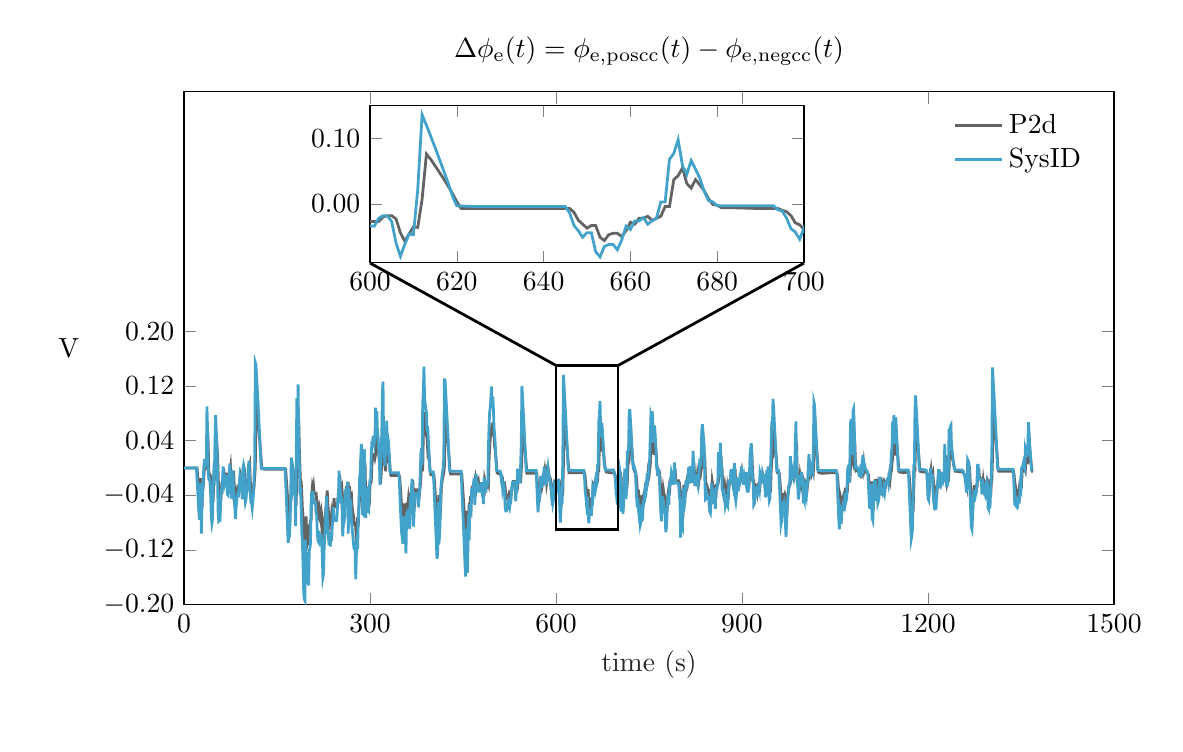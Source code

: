 % This file was created by matlab2tikz.
%
\definecolor{mycolor1}{rgb}{0.388,0.388,0.388}%
\definecolor{mycolor2}{rgb}{0.263,0.635,0.792}%
%
\begin{tikzpicture}

\begin{axis}[%
width=118.108mm,
height=65.107mm,
at={(0mm,0mm)},
scale only axis,
xmin=0,
xmax=1500,
xtick={0,300,600,900,1200,1500},
xlabel style={font=\color{white!15!black}},
xlabel={time (s)},
ymin=-0.2,
ymax=0.55,
ytick={ -0.2, -0.12, -0.04,  0.04,  0.12,   0.2},
ylabel style={font=\color{white!15!black}},
ylabel={V $\quad$},
axis background/.style={fill=white},
title style={font=\bfseries},
title={$\Delta\phi_\mathrm{e}(t) = \phi_\mathrm{e,poscc}(t) - \phi_\mathrm{e,negcc}(t)$},
legend style={legend cell align=left, align=left, fill=none, draw=none},
xticklabel style={/pgf/number format/1000 sep=, /pgf/number format/precision=0,/pgf/number format/fixed,/pgf/number format/fixed zerofill,},yticklabel style={/pgf/number format/1000 sep=, /pgf/number format/precision=2, /pgf/number format/fixed, /pgf/number format/fixed zerofill,}, ylabel absolute, ylabel style={rotate=-90}
]
\addplot [color=mycolor1, line width=1.0pt]
  table[row sep=crcr]{%
0	0\\
21	-0\\
22	-0.011\\
23	-0.02\\
24	-0.031\\
25	-0.041\\
26	-0.048\\
27	-0.015\\
28	-0.023\\
29	-0.061\\
30	-0.033\\
31	-0.027\\
32	-0.013\\
33	0.0\\
34	0.006\\
35	0.006\\
36	0.003\\
37	0.006\\
38	0.055\\
39	0.035\\
40	-0.005\\
41	-0.01\\
42	-0.01\\
43	-0.014\\
44	-0.026\\
45	-0.046\\
46	-0.052\\
47	-0.048\\
48	-0.016\\
49	-0.005\\
50	-0.008\\
51	0.023\\
52	0.047\\
53	0.034\\
54	0.019\\
55	-0.005\\
56	-0.04\\
57	-0.049\\
59	-0.049\\
60	-0.038\\
61	-0.023\\
62	-0.021\\
63	-0.015\\
64	-0.001\\
66	-0.017\\
67	-0.015\\
68	-0.009\\
69	-0.009\\
70	-0.012\\
71	-0.026\\
72	-0.027\\
73	-0.016\\
74	-0.004\\
75	0.002\\
76	-0.015\\
77	-0.024\\
78	-0.03\\
79	-0.013\\
80	-0.004\\
81	-0.025\\
82	-0.031\\
83	-0.038\\
84	-0.049\\
85	-0.039\\
86	-0.033\\
87	-0.027\\
89	-0.028\\
90	-0.018\\
91	-0.01\\
92	-0.014\\
93	-0.014\\
94	-0.02\\
95	-0.031\\
96	-0.003\\
97	0.0\\
98	-0.003\\
99	-0.026\\
100	-0.034\\
101	-0.031\\
102	-0.025\\
103	-0.022\\
104	-0.015\\
105	-0.0\\
106	0.004\\
107	-0.02\\
109	-0.035\\
110	-0.036\\
111	-0.04\\
112	-0.034\\
113	-0.027\\
114	-0.012\\
115	-0.001\\
116	0.09\\
117	0.089\\
118	0.081\\
119	0.072\\
120	0.062\\
122	0.041\\
124	0.018\\
125	0.004\\
126	-0.001\\
130	-0.002\\
139	-0.002\\
164	-0.002\\
166	-0.029\\
169	-0.07\\
170	-0.065\\
171	-0.065\\
172	-0.055\\
173	-0.033\\
174	0.006\\
175	0.004\\
176	-0.002\\
177	-0.022\\
178	-0.019\\
179	-0.019\\
180	-0.025\\
181	-0.055\\
182	0.007\\
183	0.06\\
184	0.024\\
185	0.073\\
186	0.029\\
187	0.002\\
188	-0.025\\
189	-0.019\\
190	-0.039\\
191	-0.06\\
192	-0.07\\
193	-0.091\\
194	-0.114\\
195	-0.121\\
196	-0.123\\
197	-0.071\\
198	-0.111\\
199	-0.083\\
200	-0.104\\
201	-0.099\\
202	-0.113\\
203	-0.083\\
205	-0.076\\
206	-0.039\\
207	-0.028\\
208	-0.033\\
209	-0.027\\
210	-0.037\\
213	-0.037\\
214	-0.048\\
215	-0.049\\
216	-0.066\\
217	-0.072\\
218	-0.074\\
219	-0.064\\
221	-0.078\\
222	-0.068\\
223	-0.075\\
224	-0.088\\
225	-0.107\\
226	-0.105\\
227	-0.083\\
228	-0.071\\
229	-0.059\\
231	-0.033\\
232	-0.052\\
233	-0.065\\
235	-0.079\\
236	-0.067\\
237	-0.081\\
238	-0.069\\
239	-0.076\\
240	-0.063\\
241	-0.057\\
242	-0.044\\
243	-0.057\\
247	-0.057\\
248	-0.051\\
249	-0.037\\
250	-0.037\\
251	-0.01\\
252	-0.022\\
253	-0.028\\
254	-0.04\\
255	-0.034\\
256	-0.046\\
257	-0.071\\
258	-0.06\\
259	-0.06\\
260	-0.054\\
261	-0.035\\
262	-0.028\\
264	-0.027\\
265	-0.021\\
266	-0.069\\
267	-0.027\\
268	-0.045\\
269	-0.039\\
270	-0.038\\
271	-0.056\\
273	-0.069\\
275	-0.083\\
277	-0.086\\
278	-0.112\\
279	-0.09\\
280	-0.072\\
281	-0.086\\
282	-0.06\\
283	-0.047\\
284	-0.02\\
285	-0.013\\
286	0.001\\
287	0.014\\
288	0.008\\
289	-0.051\\
290	-0.052\\
291	-0.028\\
292	0.008\\
293	-0.044\\
294	-0.055\\
295	-0.044\\
296	-0.027\\
297	-0.044\\
298	-0.049\\
299	-0.05\\
300	-0.026\\
301	-0.02\\
302	-0.02\\
303	0.003\\
304	0.014\\
305	0.015\\
306	0.02\\
307	0.02\\
308	0.015\\
309	0.02\\
310	0.046\\
311	0.032\\
312	0.043\\
313	0.026\\
314	0.021\\
315	0.009\\
316	0.005\\
317	-0.023\\
318	-0.009\\
319	0.008\\
320	0.024\\
321	0.059\\
322	0.069\\
323	0.015\\
324	0.004\\
325	-0.005\\
326	0.013\\
327	0.012\\
328	0.036\\
329	0.009\\
330	0.02\\
331	0.017\\
332	0.005\\
333	-0.009\\
334	-0.011\\
339	-0.011\\
347	-0.011\\
348	-0.015\\
350	-0.042\\
351	-0.056\\
352	-0.067\\
353	-0.071\\
354	-0.077\\
355	-0.052\\
356	-0.063\\
357	-0.064\\
358	-0.07\\
359	-0.086\\
360	-0.055\\
361	-0.056\\
362	-0.046\\
363	-0.054\\
365	-0.065\\
366	-0.035\\
367	-0.043\\
368	-0.027\\
369	-0.018\\
370	-0.038\\
371	-0.062\\
372	-0.052\\
373	-0.032\\
377	-0.032\\
378	-0.036\\
379	-0.044\\
381	-0.028\\
382	-0.015\\
383	0.006\\
384	0.01\\
385	-0.005\\
386	0.051\\
387	0.059\\
388	0.082\\
389	0.057\\
390	0.051\\
391	0.047\\
392	0.044\\
393	0.027\\
394	0.032\\
396	0.009\\
397	-0.005\\
398	-0.01\\
402	-0.01\\
403	-0.01\\
404	-0.021\\
406	-0.048\\
409	-0.09\\
410	-0.087\\
411	-0.04\\
412	-0.078\\
413	-0.072\\
414	-0.059\\
415	-0.029\\
417	-0.015\\
419	-0.008\\
420	0.003\\
421	0.071\\
422	0.072\\
423	0.063\\
424	0.053\\
425	0.043\\
427	0.021\\
428	0.01\\
429	-0.005\\
430	-0.009\\
434	-0.009\\
444	-0.009\\
448	-0.009\\
450	-0.036\\
452	-0.064\\
455	-0.106\\
456	-0.065\\
457	-0.065\\
458	-0.104\\
459	-0.081\\
460	-0.051\\
461	-0.075\\
462	-0.041\\
463	-0.05\\
464	-0.05\\
465	-0.026\\
466	-0.034\\
467	-0.034\\
468	-0.021\\
469	-0.017\\
470	-0.041\\
471	-0.029\\
472	-0.013\\
473	-0.025\\
474	-0.025\\
475	-0.021\\
476	-0.029\\
480	-0.029\\
481	-0.021\\
482	-0.033\\
483	-0.033\\
484	-0.041\\
485	-0.017\\
486	-0.021\\
487	-0.029\\
488	-0.029\\
489	-0.021\\
490	-0.021\\
491	-0.024\\
492	0.011\\
493	0.03\\
494	0.044\\
495	0.048\\
497	0.066\\
498	0.051\\
499	0.058\\
500	0.048\\
501	0.032\\
502	0.025\\
503	0.016\\
505	-0.007\\
506	-0.008\\
511	-0.009\\
512	-0.012\\
513	-0.018\\
514	-0.017\\
515	-0.026\\
516	-0.022\\
517	-0.022\\
518	-0.029\\
519	-0.042\\
520	-0.046\\
521	-0.046\\
522	-0.043\\
523	-0.041\\
524	-0.038\\
525	-0.042\\
526	-0.044\\
527	-0.04\\
528	-0.039\\
529	-0.031\\
530	-0.023\\
531	-0.02\\
535	-0.02\\
536	-0.037\\
537	-0.026\\
538	-0.027\\
539	-0.009\\
540	-0.009\\
542	-0.02\\
543	-0.02\\
544	-0.003\\
545	0.017\\
546	0.067\\
547	0.058\\
548	0.048\\
550	0.027\\
552	0.004\\
553	-0.008\\
557	-0.008\\
567	-0.008\\
569	-0.008\\
571	-0.035\\
572	-0.047\\
573	-0.037\\
574	-0.037\\
575	-0.033\\
576	-0.015\\
577	-0.014\\
578	-0.024\\
579	-0.019\\
581	-0.011\\
582	-0.004\\
583	-0.012\\
584	-0.008\\
585	-0.022\\
586	-0.016\\
587	-0.012\\
588	-0.006\\
589	-0.012\\
591	-0.016\\
592	-0.022\\
593	-0.026\\
594	-0.033\\
595	-0.03\\
596	-0.038\\
597	-0.035\\
598	-0.019\\
599	-0.019\\
600	-0.027\\
602	-0.027\\
603	-0.02\\
604	-0.018\\
605	-0.018\\
606	-0.023\\
607	-0.044\\
608	-0.057\\
609	-0.046\\
610	-0.035\\
611	-0.036\\
612	0.007\\
613	0.076\\
614	0.068\\
615	0.058\\
616	0.048\\
618	0.027\\
619	0.016\\
620	0.003\\
621	-0.007\\
625	-0.007\\
635	-0.007\\
646	-0.007\\
647	-0.013\\
648	-0.025\\
649	-0.031\\
650	-0.037\\
651	-0.033\\
652	-0.033\\
653	-0.051\\
654	-0.056\\
655	-0.047\\
656	-0.045\\
657	-0.045\\
658	-0.05\\
659	-0.041\\
660	-0.028\\
661	-0.031\\
662	-0.022\\
663	-0.022\\
664	-0.019\\
665	-0.025\\
667	-0.019\\
668	-0.004\\
669	-0.004\\
670	0.037\\
671	0.043\\
672	0.055\\
673	0.031\\
674	0.024\\
675	0.037\\
677	0.02\\
678	0.008\\
679	-0.001\\
680	-0.002\\
681	-0.006\\
687	-0.007\\
694	-0.007\\
695	-0.01\\
696	-0.012\\
697	-0.018\\
698	-0.029\\
699	-0.032\\
700	-0.039\\
701	-0.028\\
702	-0.042\\
703	-0.019\\
704	-0.009\\
705	-0.013\\
706	-0.045\\
707	-0.035\\
708	-0.034\\
709	-0.047\\
710	-0.041\\
711	-0.016\\
712	-0.006\\
713	-0.031\\
714	-0.032\\
715	-0.022\\
716	0.01\\
717	0.008\\
718	0.012\\
719	0.044\\
720	0.049\\
722	0.032\\
723	0.021\\
724	0.005\\
726	-0.003\\
727	-0.002\\
728	-0.006\\
729	-0.008\\
730	-0.019\\
731	-0.031\\
732	-0.041\\
733	-0.032\\
734	-0.043\\
735	-0.049\\
736	-0.047\\
737	-0.057\\
738	-0.055\\
739	-0.054\\
740	-0.046\\
741	-0.048\\
742	-0.037\\
743	-0.035\\
744	-0.029\\
745	-0.033\\
746	-0.03\\
748	-0.01\\
749	-0.017\\
750	-0.013\\
751	-0.003\\
752	0.003\\
753	0.022\\
754	0.041\\
755	0.038\\
756	0.047\\
757	0.042\\
758	0.019\\
759	0.03\\
760	0.035\\
761	0.026\\
762	0.016\\
763	-0.001\\
764	-0.006\\
765	-0.004\\
766	-0.005\\
767	-0.006\\
768	-0.018\\
770	-0.045\\
771	-0.053\\
772	-0.043\\
773	-0.031\\
774	-0.037\\
775	-0.041\\
776	-0.046\\
777	-0.046\\
778	-0.064\\
779	-0.061\\
780	-0.05\\
781	-0.036\\
782	-0.03\\
783	-0.04\\
784	-0.021\\
785	-0.02\\
786	-0.017\\
787	-0.01\\
788	-0.013\\
789	-0.02\\
790	-0.02\\
791	-0.016\\
792	1.18e-05\\
793	-0.016\\
794	-0.019\\
798	-0.019\\
799	-0.022\\
800	-0.032\\
801	-0.036\\
802	-0.069\\
803	-0.056\\
805	-0.061\\
806	-0.025\\
807	-0.048\\
808	-0.041\\
809	-0.037\\
810	-0.022\\
811	-0.018\\
812	-0.025\\
813	-0.021\\
815	-0.005\\
816	-0.02\\
817	-0.005\\
818	-0.005\\
819	-0.019\\
820	-0.012\\
821	-0.019\\
822	0.01\\
823	-0.001\\
824	-0.018\\
825	-0.022\\
827	-0.022\\
828	-0.011\\
829	-0.018\\
830	-0.022\\
832	-0.008\\
833	0.002\\
834	-0.004\\
835	0.002\\
836	0.027\\
837	0.034\\
838	0.029\\
839	0.022\\
840	0.016\\
841	-0.014\\
842	-0.034\\
843	-0.034\\
844	-0.028\\
845	-0.031\\
847	-0.033\\
848	-0.039\\
849	-0.046\\
850	-0.048\\
851	-0.038\\
852	-0.02\\
853	-0.026\\
855	-0.027\\
856	-0.039\\
857	-0.031\\
858	-0.044\\
859	-0.025\\
861	-0.025\\
862	-0.019\\
863	0.008\\
864	-0.001\\
865	-0.004\\
866	0.017\\
867	0.005\\
868	-0.004\\
869	-0.026\\
870	-0.027\\
871	-0.03\\
872	-0.025\\
873	-0.034\\
874	-0.041\\
875	-0.039\\
876	-0.031\\
877	-0.041\\
878	-0.042\\
879	-0.029\\
880	-0.019\\
882	-0.019\\
883	-0.009\\
884	-0.008\\
885	-0.018\\
886	-0.021\\
887	-0.008\\
888	-0.008\\
889	-0.002\\
890	-0.032\\
891	-0.036\\
892	-0.031\\
893	-0.028\\
894	-0.015\\
895	-0.028\\
896	-0.021\\
897	-0.021\\
898	-0.012\\
899	-0.012\\
900	-0.005\\
902	-0.017\\
903	-0.02\\
904	-0.02\\
905	-0.014\\
907	-0.02\\
908	-0.011\\
909	-0.011\\
911	-0.029\\
912	-0.017\\
913	-0.011\\
914	0.007\\
915	0.012\\
916	0.017\\
917	-0.002\\
918	-0.017\\
919	-0.019\\
920	-0.04\\
921	-0.039\\
922	-0.035\\
923	-0.025\\
924	-0.025\\
925	-0.033\\
926	-0.025\\
927	-0.023\\
928	-0.023\\
929	-0.026\\
930	-0.011\\
931	-0.014\\
932	-0.02\\
933	-0.02\\
934	-0.011\\
935	-0.014\\
936	-0.013\\
938	-0.025\\
939	-0.033\\
940	-0.02\\
941	-0.008\\
942	-0.019\\
943	-0.005\\
944	-0.03\\
945	-0.036\\
946	-0.034\\
947	-0.005\\
948	0.012\\
949	0.036\\
950	0.031\\
951	0.057\\
952	0.05\\
953	0.039\\
955	0.017\\
956	0.006\\
957	-0.007\\
960	-0.008\\
961	-0.016\\
963	-0.043\\
964	-0.057\\
965	-0.054\\
966	-0.037\\
967	-0.046\\
968	-0.042\\
969	-0.039\\
970	-0.043\\
971	-0.058\\
972	-0.07\\
973	-0.057\\
974	-0.041\\
975	-0.032\\
976	-0.025\\
977	-0.022\\
978	-0.022\\
979	0.005\\
980	-0.015\\
982	-0.008\\
983	-0.011\\
984	-0.005\\
985	-0.01\\
986	-0.004\\
987	0.016\\
988	0.037\\
989	-0.004\\
990	-0.016\\
991	-0.024\\
992	-0.034\\
993	-0.03\\
994	-0.012\\
996	-0.023\\
997	-0.01\\
998	-0.018\\
999	-0.018\\
1000	-0.039\\
1001	-0.032\\
1002	-0.035\\
1003	-0.025\\
1005	-0.031\\
1006	-0.023\\
1007	-0.017\\
1009	0.007\\
1010	-0.007\\
1011	-0.004\\
1012	-0.01\\
1014	-0.004\\
1015	-0.007\\
1016	0.011\\
1017	0.054\\
1018	0.052\\
1019	0.041\\
1021	0.02\\
1022	0.008\\
1023	-0.006\\
1024	-0.007\\
1029	-0.008\\
1044	-0.007\\
1053	-0.007\\
1054	-0.011\\
1055	-0.023\\
1057	-0.051\\
1058	-0.062\\
1059	-0.043\\
1060	-0.047\\
1061	-0.057\\
1062	-0.047\\
1063	-0.044\\
1064	-0.04\\
1065	-0.042\\
1066	-0.046\\
1067	-0.029\\
1068	-0.039\\
1070	-0.034\\
1071	-0.011\\
1072	-0.004\\
1073	-0.004\\
1074	-0.02\\
1075	0.002\\
1076	0.035\\
1077	0.039\\
1078	0.01\\
1079	0.007\\
1080	0.046\\
1081	0.049\\
1082	0.035\\
1083	0.007\\
1084	-0.003\\
1085	-0.002\\
1087	-0.005\\
1088	-0.005\\
1090	-0.011\\
1091	-0.012\\
1092	-0.007\\
1093	-0.009\\
1094	-0.004\\
1095	-8.185e-05\\
1096	0.007\\
1097	-0.004\\
1098	-0.0\\
1099	-0.003\\
1100	-0.006\\
1101	-0.007\\
1102	-0.007\\
1103	-0.008\\
1104	-0.011\\
1105	-0.021\\
1106	-0.033\\
1107	-0.042\\
1108	-0.029\\
1109	-0.02\\
1110	-0.037\\
1111	-0.052\\
1112	-0.054\\
1113	-0.038\\
1114	-0.021\\
1115	-0.018\\
1116	-0.018\\
1117	-0.023\\
1118	-0.036\\
1119	-0.029\\
1120	-0.038\\
1121	-0.037\\
1122	-0.032\\
1123	-0.015\\
1124	-0.015\\
1125	-0.024\\
1126	-0.03\\
1127	-0.03\\
1128	-0.025\\
1129	-0.031\\
1130	-0.025\\
1131	-0.029\\
1132	-0.023\\
1133	-0.02\\
1134	-0.02\\
1135	-0.016\\
1136	-0.016\\
1137	-0.019\\
1138	-0.01\\
1139	-0.016\\
1140	-0.007\\
1141	-0.004\\
1142	0.008\\
1143	0.014\\
1144	0.037\\
1145	0.022\\
1146	0.043\\
1147	0.018\\
1148	0.025\\
1149	0.042\\
1151	0.02\\
1152	0.009\\
1153	-0.005\\
1154	-0.006\\
1160	-0.007\\
1169	-0.006\\
1170	-0.015\\
1172	-0.042\\
1174	-0.07\\
1175	-0.068\\
1176	-0.062\\
1177	-0.03\\
1178	-0.003\\
1179	-0.003\\
1180	0.048\\
1181	0.061\\
1182	0.051\\
1183	0.041\\
1185	0.019\\
1186	0.007\\
1187	-0.005\\
1192	-0.006\\
1198	-0.006\\
1199	-0.01\\
1200	-0.019\\
1201	-0.032\\
1202	-0.034\\
1203	-0.022\\
1204	-0.012\\
1205	-0.004\\
1206	-0.013\\
1207	-0.014\\
1208	-0.01\\
1209	-0.024\\
1210	-0.035\\
1211	-0.038\\
1212	-0.044\\
1213	-0.037\\
1214	-0.044\\
1215	-0.027\\
1216	-0.022\\
1218	-0.007\\
1219	-0.007\\
1220	-0.022\\
1221	-0.022\\
1222	-0.02\\
1223	-0.012\\
1224	-0.01\\
1225	-0.01\\
1226	-0.015\\
1227	-0.012\\
1228	0.018\\
1229	0.0\\
1230	-0.006\\
1231	-0.022\\
1232	-0.018\\
1233	-0.018\\
1234	-0.002\\
1235	0.031\\
1236	0.028\\
1237	0.034\\
1238	0.035\\
1239	0.015\\
1241	0.007\\
1242	0.001\\
1243	-0.001\\
1244	-0.005\\
1246	-0.005\\
1256	-0.006\\
1257	-0.006\\
1258	-0.009\\
1260	-0.011\\
1261	-0.014\\
1262	-0.02\\
1263	-0.026\\
1264	-0.015\\
1265	0.003\\
1266	0.003\\
1267	0.001\\
1268	-0.018\\
1269	-0.03\\
1270	-0.047\\
1271	-0.059\\
1272	-0.061\\
1274	-0.034\\
1275	-0.025\\
1276	-0.036\\
1277	-0.032\\
1279	-0.028\\
1280	-0.017\\
1281	-0.002\\
1282	-0.002\\
1283	-0.015\\
1287	-0.016\\
1288	-0.029\\
1289	-0.019\\
1290	-0.027\\
1291	-0.022\\
1293	-0.028\\
1294	-0.023\\
1295	-0.02\\
1296	-0.026\\
1297	-0.024\\
1298	-0.042\\
1299	-0.044\\
1300	-0.035\\
1301	-0.043\\
1302	-0.024\\
1303	-0.017\\
1304	0.013\\
1305	0.084\\
1306	0.076\\
1307	0.067\\
1308	0.057\\
1310	0.035\\
1312	0.013\\
1313	-0.002\\
1314	-0.005\\
1319	-0.005\\
1331	-0.005\\
1338	-0.005\\
1339	-0.011\\
1341	-0.039\\
1342	-0.033\\
1343	-0.039\\
1344	-0.041\\
1345	-0.041\\
1346	-0.038\\
1347	-0.031\\
1348	-0.037\\
1349	-0.029\\
1350	-0.02\\
1351	-0.022\\
1352	-0.004\\
1353	-0.004\\
1355	0.001\\
1357	-0.004\\
1358	0.012\\
1359	0.009\\
1361	0.008\\
1362	0.016\\
1363	0.039\\
1364	0.03\\
1365	0.019\\
1366	0.01\\
1367	0.002\\
1368	-0.005\\
1369	-0.005\\
};
\addlegendentry{P2d}

\addplot [color=mycolor2, line width=1.0pt]
  table[row sep=crcr]{%
0	0\\
20	0\\
21	-0.017\\
22	-0.032\\
23	-0.05\\
24	-0.065\\
25	-0.076\\
26	-0.022\\
27	-0.035\\
28	-0.096\\
29	-0.05\\
30	-0.041\\
31	-0.018\\
32	0.003\\
33	0.011\\
34	0.011\\
35	0.007\\
36	0.01\\
37	0.09\\
38	0.056\\
39	-0.008\\
40	-0.016\\
41	-0.016\\
42	-0.022\\
43	-0.041\\
44	-0.072\\
45	-0.081\\
46	-0.075\\
47	-0.023\\
48	-0.006\\
49	-0.01\\
50	0.04\\
51	0.077\\
52	0.055\\
53	0.031\\
54	-0.008\\
55	-0.064\\
56	-0.078\\
57	-0.077\\
58	-0.077\\
59	-0.058\\
60	-0.034\\
61	-0.03\\
62	-0.021\\
63	0.002\\
65	-0.025\\
66	-0.021\\
67	-0.012\\
68	-0.012\\
69	-0.016\\
70	-0.039\\
71	-0.04\\
72	-0.022\\
73	-0.004\\
74	0.006\\
75	-0.021\\
76	-0.035\\
77	-0.045\\
78	-0.018\\
79	-0.004\\
80	-0.037\\
81	-0.047\\
82	-0.058\\
83	-0.075\\
84	-0.058\\
85	-0.049\\
86	-0.039\\
88	-0.04\\
89	-0.024\\
90	-0.013\\
91	-0.018\\
92	-0.018\\
93	-0.029\\
94	-0.046\\
95	-0.001\\
96	0.004\\
97	-0.001\\
98	-0.039\\
99	-0.05\\
100	-0.046\\
101	-0.035\\
102	-0.03\\
103	-0.019\\
104	0.004\\
105	0.01\\
106	-0.028\\
107	-0.04\\
108	-0.051\\
109	-0.052\\
110	-0.059\\
111	-0.049\\
112	-0.038\\
113	-0.015\\
114	0.003\\
115	0.154\\
116	0.151\\
117	0.135\\
119	0.102\\
121	0.066\\
123	0.03\\
124	0.007\\
125	-0.001\\
133	-0.001\\
156	-0.001\\
163	-0.001\\
165	-0.044\\
167	-0.088\\
168	-0.11\\
169	-0.1\\
170	-0.1\\
171	-0.084\\
172	-0.047\\
173	0.015\\
174	0.01\\
175	0.001\\
176	-0.031\\
177	-0.027\\
178	-0.027\\
179	-0.037\\
180	-0.085\\
181	0.015\\
182	0.102\\
183	0.041\\
184	0.122\\
185	0.048\\
186	0.006\\
187	-0.039\\
188	-0.028\\
189	-0.059\\
190	-0.094\\
191	-0.109\\
192	-0.143\\
193	-0.18\\
194	-0.192\\
195	-0.194\\
196	-0.105\\
197	-0.17\\
198	-0.123\\
199	-0.158\\
200	-0.15\\
201	-0.172\\
202	-0.122\\
203	-0.117\\
204	-0.111\\
205	-0.053\\
206	-0.035\\
207	-0.043\\
208	-0.034\\
209	-0.051\\
212	-0.051\\
213	-0.068\\
214	-0.069\\
215	-0.096\\
216	-0.106\\
217	-0.108\\
218	-0.092\\
219	-0.103\\
220	-0.113\\
221	-0.097\\
222	-0.108\\
223	-0.128\\
224	-0.16\\
225	-0.155\\
226	-0.119\\
227	-0.101\\
228	-0.082\\
229	-0.062\\
230	-0.041\\
231	-0.071\\
232	-0.091\\
234	-0.113\\
235	-0.094\\
236	-0.115\\
237	-0.096\\
238	-0.107\\
239	-0.087\\
240	-0.077\\
241	-0.057\\
242	-0.077\\
246	-0.077\\
247	-0.067\\
248	-0.046\\
249	-0.046\\
250	-0.004\\
251	-0.023\\
252	-0.032\\
253	-0.052\\
254	-0.041\\
255	-0.06\\
256	-0.1\\
257	-0.081\\
258	-0.081\\
259	-0.072\\
260	-0.042\\
261	-0.032\\
263	-0.03\\
264	-0.02\\
265	-0.096\\
266	-0.03\\
267	-0.058\\
268	-0.048\\
269	-0.048\\
270	-0.076\\
272	-0.096\\
273	-0.106\\
274	-0.117\\
276	-0.121\\
277	-0.163\\
278	-0.127\\
279	-0.098\\
280	-0.119\\
281	-0.08\\
282	-0.059\\
283	-0.018\\
284	-0.007\\
286	0.035\\
287	0.026\\
288	-0.067\\
289	-0.068\\
290	-0.03\\
291	0.027\\
292	-0.055\\
293	-0.073\\
294	-0.055\\
295	-0.028\\
296	-0.054\\
297	-0.063\\
298	-0.064\\
299	-0.027\\
300	-0.018\\
301	-0.017\\
302	0.019\\
303	0.037\\
304	0.037\\
305	0.045\\
306	0.045\\
307	0.037\\
308	0.044\\
309	0.088\\
310	0.064\\
311	0.083\\
312	0.054\\
313	0.046\\
314	0.027\\
315	0.021\\
316	-0.025\\
317	-0.002\\
318	0.025\\
319	0.051\\
320	0.109\\
321	0.126\\
322	0.035\\
323	0.018\\
324	0.003\\
325	0.033\\
326	0.03\\
327	0.069\\
328	0.025\\
329	0.043\\
330	0.037\\
331	0.019\\
332	-0.004\\
333	-0.007\\
342	-0.007\\
346	-0.007\\
347	-0.014\\
349	-0.057\\
350	-0.078\\
351	-0.095\\
352	-0.102\\
353	-0.111\\
354	-0.071\\
355	-0.088\\
356	-0.089\\
357	-0.099\\
358	-0.125\\
359	-0.073\\
360	-0.075\\
361	-0.06\\
362	-0.073\\
363	-0.081\\
364	-0.089\\
365	-0.042\\
366	-0.054\\
367	-0.029\\
368	-0.016\\
369	-0.048\\
370	-0.086\\
371	-0.069\\
372	-0.037\\
376	-0.037\\
377	-0.044\\
378	-0.057\\
379	-0.044\\
380	-0.031\\
381	-0.011\\
382	0.022\\
383	0.029\\
384	0.004\\
385	0.096\\
386	0.108\\
387	0.148\\
388	0.104\\
389	0.094\\
390	0.086\\
391	0.081\\
392	0.053\\
393	0.061\\
395	0.025\\
396	0.002\\
397	-0.006\\
402	-0.006\\
403	-0.023\\
405	-0.066\\
407	-0.11\\
408	-0.133\\
409	-0.127\\
410	-0.05\\
411	-0.112\\
412	-0.101\\
413	-0.08\\
414	-0.034\\
416	-0.012\\
418	-0.0\\
419	0.016\\
420	0.129\\
421	0.129\\
422	0.113\\
424	0.078\\
426	0.043\\
427	0.024\\
428	0.001\\
429	-0.005\\
438	-0.005\\
447	-0.005\\
449	-0.048\\
451	-0.091\\
453	-0.136\\
454	-0.159\\
455	-0.091\\
456	-0.091\\
457	-0.154\\
458	-0.116\\
459	-0.067\\
460	-0.106\\
461	-0.053\\
462	-0.066\\
463	-0.067\\
464	-0.029\\
465	-0.042\\
466	-0.042\\
467	-0.022\\
468	-0.015\\
469	-0.054\\
470	-0.035\\
471	-0.008\\
472	-0.028\\
473	-0.028\\
474	-0.021\\
475	-0.034\\
479	-0.034\\
480	-0.021\\
481	-0.04\\
482	-0.04\\
483	-0.053\\
484	-0.015\\
485	-0.021\\
486	-0.034\\
487	-0.034\\
488	-0.021\\
489	-0.021\\
490	-0.027\\
491	0.03\\
492	0.061\\
493	0.082\\
494	0.089\\
496	0.119\\
497	0.093\\
498	0.104\\
499	0.087\\
500	0.059\\
501	0.049\\
502	0.035\\
504	-0.003\\
505	-0.004\\
510	-0.005\\
511	-0.01\\
512	-0.019\\
513	-0.017\\
514	-0.031\\
515	-0.026\\
516	-0.025\\
517	-0.037\\
518	-0.057\\
519	-0.063\\
520	-0.063\\
521	-0.057\\
522	-0.054\\
523	-0.05\\
524	-0.056\\
525	-0.059\\
526	-0.053\\
527	-0.051\\
528	-0.039\\
529	-0.026\\
530	-0.021\\
534	-0.021\\
535	-0.049\\
536	-0.031\\
537	-0.032\\
538	-0.003\\
539	-0.003\\
541	-0.021\\
542	-0.021\\
543	0.006\\
544	0.038\\
545	0.12\\
546	0.104\\
548	0.069\\
550	0.033\\
552	-0.004\\
561	-0.004\\
568	-0.004\\
570	-0.047\\
571	-0.065\\
572	-0.049\\
573	-0.049\\
574	-0.042\\
575	-0.014\\
576	-0.014\\
577	-0.029\\
578	-0.02\\
580	-0.008\\
581	0.002\\
582	-0.01\\
583	-0.004\\
584	-0.025\\
585	-0.017\\
586	-0.01\\
587	-0.001\\
588	-0.01\\
590	-0.016\\
591	-0.025\\
592	-0.032\\
593	-0.043\\
594	-0.039\\
595	-0.051\\
596	-0.046\\
597	-0.021\\
598	-0.021\\
599	-0.033\\
601	-0.034\\
602	-0.022\\
603	-0.018\\
604	-0.018\\
605	-0.027\\
606	-0.06\\
607	-0.08\\
608	-0.062\\
609	-0.046\\
610	-0.047\\
611	0.022\\
612	0.136\\
613	0.12\\
615	0.086\\
617	0.05\\
618	0.032\\
619	0.012\\
620	-0.003\\
629	-0.004\\
645	-0.004\\
646	-0.014\\
647	-0.033\\
648	-0.041\\
649	-0.051\\
650	-0.044\\
651	-0.044\\
652	-0.073\\
653	-0.081\\
654	-0.065\\
655	-0.062\\
656	-0.062\\
657	-0.07\\
658	-0.055\\
659	-0.034\\
660	-0.039\\
661	-0.026\\
662	-0.026\\
663	-0.021\\
664	-0.031\\
666	-0.022\\
667	0.003\\
668	0.003\\
669	0.068\\
670	0.077\\
671	0.098\\
672	0.058\\
673	0.045\\
674	0.066\\
676	0.039\\
677	0.019\\
678	0.005\\
679	0.003\\
680	-0.003\\
693	-0.003\\
694	-0.009\\
695	-0.011\\
696	-0.022\\
697	-0.038\\
698	-0.043\\
699	-0.054\\
700	-0.037\\
701	-0.059\\
702	-0.021\\
703	-0.006\\
704	-0.012\\
705	-0.064\\
706	-0.047\\
707	-0.046\\
708	-0.067\\
709	-0.056\\
710	-0.017\\
711	-0.001\\
712	-0.041\\
713	-0.042\\
714	-0.027\\
715	0.025\\
716	0.02\\
717	0.027\\
718	0.079\\
719	0.086\\
721	0.057\\
722	0.039\\
723	0.014\\
724	0.008\\
725	0.001\\
726	0.002\\
727	-0.003\\
728	-0.006\\
729	-0.024\\
730	-0.043\\
731	-0.058\\
732	-0.044\\
733	-0.061\\
734	-0.07\\
735	-0.066\\
736	-0.083\\
737	-0.079\\
738	-0.077\\
739	-0.064\\
740	-0.067\\
741	-0.05\\
742	-0.047\\
743	-0.037\\
744	-0.043\\
745	-0.039\\
746	-0.023\\
747	-0.008\\
748	-0.018\\
749	-0.012\\
750	0.003\\
751	0.013\\
752	0.043\\
753	0.074\\
754	0.069\\
755	0.083\\
756	0.074\\
757	0.037\\
758	0.055\\
759	0.062\\
760	0.048\\
761	0.031\\
762	0.005\\
763	-0.003\\
764	-0.0\\
765	-0.002\\
766	-0.003\\
767	-0.022\\
769	-0.065\\
770	-0.078\\
771	-0.06\\
772	-0.041\\
773	-0.05\\
774	-0.057\\
775	-0.065\\
776	-0.065\\
777	-0.094\\
778	-0.088\\
779	-0.07\\
780	-0.047\\
781	-0.038\\
782	-0.054\\
783	-0.024\\
784	-0.024\\
785	-0.018\\
786	-0.008\\
787	-0.013\\
788	-0.023\\
789	-0.023\\
790	-0.018\\
791	0.008\\
792	-0.017\\
793	-0.022\\
797	-0.022\\
798	-0.027\\
799	-0.042\\
800	-0.048\\
801	-0.102\\
802	-0.08\\
804	-0.086\\
805	-0.029\\
806	-0.065\\
807	-0.055\\
808	-0.049\\
809	-0.025\\
810	-0.018\\
811	-0.031\\
812	-0.024\\
814	0.001\\
815	-0.023\\
816	0.001\\
817	0.001\\
818	-0.022\\
819	-0.01\\
820	-0.022\\
821	0.025\\
822	0.008\\
823	-0.02\\
824	-0.025\\
826	-0.025\\
827	-0.009\\
828	-0.02\\
829	-0.025\\
831	-0.003\\
832	0.013\\
833	0.002\\
834	0.013\\
835	0.052\\
836	0.064\\
837	0.055\\
838	0.043\\
839	0.033\\
840	-0.015\\
841	-0.046\\
842	-0.045\\
843	-0.036\\
844	-0.04\\
846	-0.043\\
847	-0.053\\
848	-0.064\\
849	-0.066\\
850	-0.05\\
851	-0.022\\
852	-0.032\\
854	-0.033\\
855	-0.053\\
856	-0.039\\
857	-0.06\\
858	-0.03\\
860	-0.03\\
861	-0.02\\
862	0.023\\
863	0.007\\
864	0.002\\
865	0.037\\
866	0.017\\
867	0.002\\
868	-0.033\\
869	-0.034\\
870	-0.039\\
871	-0.031\\
872	-0.045\\
873	-0.056\\
874	-0.052\\
875	-0.039\\
876	-0.054\\
877	-0.056\\
878	-0.036\\
879	-0.02\\
881	-0.02\\
882	-0.004\\
883	-0.004\\
884	-0.019\\
885	-0.024\\
886	-0.004\\
887	-0.003\\
888	0.007\\
889	-0.042\\
890	-0.048\\
891	-0.039\\
892	-0.034\\
893	-0.014\\
894	-0.034\\
895	-0.024\\
896	-0.024\\
897	-0.009\\
898	-0.009\\
899	0.002\\
901	-0.018\\
902	-0.023\\
903	-0.023\\
904	-0.013\\
906	-0.022\\
907	-0.008\\
908	-0.008\\
910	-0.036\\
911	-0.017\\
912	-0.008\\
913	0.02\\
914	0.029\\
915	0.036\\
916	0.006\\
917	-0.018\\
918	-0.022\\
919	-0.054\\
920	-0.052\\
921	-0.045\\
922	-0.029\\
923	-0.029\\
924	-0.043\\
925	-0.03\\
926	-0.026\\
927	-0.026\\
928	-0.031\\
929	-0.008\\
930	-0.012\\
931	-0.021\\
932	-0.021\\
933	-0.008\\
934	-0.012\\
935	-0.012\\
937	-0.03\\
938	-0.043\\
939	-0.021\\
940	-0.003\\
941	-0.021\\
942	0.002\\
943	-0.038\\
944	-0.048\\
945	-0.045\\
946	0.001\\
947	0.029\\
948	0.068\\
949	0.058\\
950	0.101\\
951	0.088\\
953	0.053\\
955	0.017\\
956	-0.004\\
959	-0.004\\
960	-0.017\\
962	-0.06\\
963	-0.082\\
964	-0.077\\
965	-0.05\\
966	-0.063\\
967	-0.057\\
968	-0.052\\
969	-0.058\\
970	-0.082\\
971	-0.101\\
972	-0.08\\
973	-0.054\\
974	-0.04\\
975	-0.03\\
976	-0.025\\
977	-0.025\\
978	0.017\\
979	-0.013\\
981	-0.003\\
982	-0.008\\
983	0.002\\
984	-0.007\\
985	0.002\\
986	0.035\\
987	0.068\\
988	0.003\\
989	-0.017\\
990	-0.029\\
991	-0.046\\
992	-0.039\\
993	-0.01\\
995	-0.027\\
996	-0.006\\
997	-0.019\\
998	-0.019\\
999	-0.052\\
1000	-0.041\\
1001	-0.046\\
1002	-0.03\\
1004	-0.04\\
1005	-0.026\\
1006	-0.017\\
1008	0.02\\
1009	-0.002\\
1010	0.002\\
1011	-0.006\\
1013	0.002\\
1014	-0.002\\
1015	0.026\\
1016	0.096\\
1017	0.092\\
1019	0.057\\
1021	0.02\\
1022	-0.003\\
1023	-0.004\\
1034	-0.004\\
1052	-0.004\\
1053	-0.01\\
1054	-0.03\\
1056	-0.073\\
1057	-0.09\\
1058	-0.06\\
1059	-0.065\\
1060	-0.082\\
1061	-0.065\\
1062	-0.06\\
1063	-0.054\\
1064	-0.056\\
1065	-0.063\\
1066	-0.036\\
1067	-0.052\\
1069	-0.044\\
1070	-0.008\\
1071	0.002\\
1072	0.003\\
1073	-0.022\\
1074	0.013\\
1075	0.065\\
1076	0.071\\
1077	0.024\\
1078	0.019\\
1079	0.083\\
1080	0.086\\
1081	0.063\\
1082	0.018\\
1083	0.002\\
1084	0.003\\
1086	-0.001\\
1087	-0.001\\
1089	-0.011\\
1090	-0.011\\
1091	-0.003\\
1092	-0.006\\
1093	0.002\\
1094	0.007\\
1095	0.019\\
1096	0.002\\
1097	0.007\\
1098	0.003\\
1099	-0.002\\
1100	-0.003\\
1101	-0.004\\
1102	-0.005\\
1103	-0.01\\
1104	-0.027\\
1105	-0.046\\
1106	-0.06\\
1107	-0.038\\
1108	-0.024\\
1109	-0.051\\
1110	-0.074\\
1111	-0.077\\
1112	-0.052\\
1113	-0.024\\
1114	-0.02\\
1115	-0.02\\
1116	-0.028\\
1117	-0.048\\
1118	-0.038\\
1119	-0.052\\
1120	-0.049\\
1121	-0.042\\
1122	-0.015\\
1123	-0.015\\
1124	-0.029\\
1125	-0.038\\
1126	-0.039\\
1127	-0.03\\
1128	-0.04\\
1129	-0.031\\
1130	-0.036\\
1131	-0.027\\
1132	-0.022\\
1133	-0.022\\
1134	-0.017\\
1135	-0.017\\
1136	-0.022\\
1137	-0.007\\
1138	-0.017\\
1139	-0.002\\
1140	0.003\\
1141	0.022\\
1142	0.03\\
1143	0.068\\
1144	0.043\\
1145	0.077\\
1146	0.035\\
1147	0.047\\
1148	0.074\\
1150	0.038\\
1151	0.02\\
1152	-0.002\\
1153	-0.003\\
1164	-0.003\\
1168	-0.003\\
1169	-0.017\\
1171	-0.06\\
1173	-0.104\\
1174	-0.099\\
1175	-0.089\\
1176	-0.039\\
1177	0.003\\
1178	0.003\\
1179	0.086\\
1180	0.106\\
1182	0.072\\
1184	0.036\\
1185	0.017\\
1186	-0.002\\
1197	-0.003\\
1198	-0.009\\
1199	-0.023\\
1200	-0.045\\
1201	-0.047\\
1202	-0.028\\
1203	-0.011\\
1204	0.0\\
1205	-0.014\\
1206	-0.016\\
1207	-0.009\\
1208	-0.031\\
1209	-0.048\\
1210	-0.054\\
1211	-0.062\\
1212	-0.051\\
1213	-0.061\\
1214	-0.035\\
1215	-0.028\\
1216	-0.016\\
1217	-0.004\\
1218	-0.004\\
1219	-0.027\\
1220	-0.028\\
1221	-0.024\\
1222	-0.012\\
1223	-0.008\\
1224	-0.008\\
1225	-0.016\\
1226	-0.012\\
1227	0.035\\
1228	0.008\\
1229	-0.003\\
1230	-0.028\\
1231	-0.021\\
1232	-0.022\\
1233	0.004\\
1234	0.057\\
1235	0.052\\
1236	0.06\\
1237	0.062\\
1238	0.029\\
1240	0.017\\
1241	0.007\\
1242	0.005\\
1243	-0.002\\
1244	-0.003\\
1255	-0.003\\
1256	-0.004\\
1257	-0.007\\
1259	-0.012\\
1260	-0.017\\
1261	-0.025\\
1262	-0.036\\
1263	-0.017\\
1264	0.012\\
1265	0.01\\
1266	0.007\\
1267	-0.023\\
1268	-0.042\\
1269	-0.068\\
1270	-0.087\\
1271	-0.09\\
1272	-0.068\\
1273	-0.046\\
1274	-0.032\\
1275	-0.049\\
1276	-0.042\\
1278	-0.036\\
1279	-0.019\\
1280	0.004\\
1281	0.004\\
1282	-0.017\\
1286	-0.017\\
1287	-0.039\\
1288	-0.022\\
1289	-0.036\\
1290	-0.028\\
1292	-0.037\\
1293	-0.029\\
1294	-0.024\\
1295	-0.034\\
1296	-0.03\\
1297	-0.059\\
1298	-0.061\\
1299	-0.048\\
1300	-0.059\\
1301	-0.029\\
1302	-0.018\\
1303	0.029\\
1304	0.147\\
1305	0.131\\
1306	0.114\\
1308	0.08\\
1310	0.044\\
1311	0.025\\
1312	0.002\\
1313	-0.002\\
1322	-0.002\\
1337	-0.002\\
1338	-0.012\\
1340	-0.055\\
1341	-0.046\\
1342	-0.055\\
1343	-0.057\\
1344	-0.058\\
1345	-0.053\\
1346	-0.042\\
1347	-0.052\\
1348	-0.039\\
1349	-0.024\\
1350	-0.028\\
1351	0.0\\
1352	0.0\\
1354	0.008\\
1356	0.001\\
1357	0.026\\
1358	0.021\\
1360	0.019\\
1361	0.032\\
1362	0.067\\
1363	0.053\\
1364	0.035\\
1365	0.021\\
1366	0.008\\
1367	-0.002\\
1369	-0.002\\
};
\addlegendentry{SysID}

\end{axis}

\begin{axis}[%
width=55.117mm,
height=19.966mm,
at={(23.622mm,43.405mm)},
scale only axis,
xmin=600,
xmax=700,
ymin=-0.09,
ymax=0.15,
axis background/.style={fill=white},
xticklabel style={/pgf/number format/1000 sep=, /pgf/number format/precision=0,/pgf/number format/fixed,/pgf/number format/fixed zerofill,},yticklabel style={/pgf/number format/1000 sep=, /pgf/number format/precision=2, /pgf/number format/fixed, /pgf/number format/fixed zerofill,}, ylabel absolute, ylabel style={rotate=-90}
]
\addplot [color=mycolor1, line width=1.0pt, forget plot]
  table[row sep=crcr]{%
599	-0.019\\
600	-0.027\\
602	-0.027\\
603	-0.02\\
604	-0.018\\
605	-0.018\\
606	-0.023\\
607	-0.044\\
608	-0.057\\
609	-0.046\\
610	-0.035\\
611	-0.036\\
612	0.007\\
613	0.076\\
614	0.068\\
615	0.058\\
616	0.048\\
617	0.038\\
618	0.027\\
619	0.016\\
620	0.003\\
621	-0.007\\
623	-0.007\\
626	-0.007\\
632	-0.007\\
646	-0.007\\
647	-0.013\\
648	-0.025\\
649	-0.031\\
650	-0.037\\
651	-0.033\\
652	-0.033\\
653	-0.051\\
654	-0.056\\
655	-0.047\\
656	-0.045\\
657	-0.045\\
658	-0.05\\
659	-0.041\\
660	-0.028\\
661	-0.031\\
662	-0.022\\
663	-0.022\\
664	-0.019\\
665	-0.025\\
666	-0.022\\
667	-0.019\\
668	-0.004\\
669	-0.004\\
670	0.037\\
671	0.043\\
672	0.055\\
673	0.031\\
674	0.024\\
675	0.037\\
676	0.029\\
677	0.02\\
678	0.008\\
679	-0.001\\
680	-0.002\\
681	-0.006\\
684	-0.006\\
689	-0.007\\
694	-0.007\\
695	-0.01\\
696	-0.012\\
697	-0.018\\
698	-0.029\\
699	-0.032\\
700	-0.039\\
701	-0.028\\
};
\addplot [color=mycolor2, line width=1.0pt, forget plot]
  table[row sep=crcr]{%
599	-0.033\\
601	-0.034\\
602	-0.022\\
603	-0.018\\
604	-0.018\\
605	-0.027\\
606	-0.06\\
607	-0.08\\
608	-0.062\\
609	-0.046\\
610	-0.047\\
611	0.022\\
612	0.136\\
613	0.12\\
614	0.103\\
615	0.086\\
616	0.068\\
617	0.05\\
618	0.032\\
619	0.012\\
620	-0.003\\
624	-0.004\\
633	-0.004\\
645	-0.004\\
646	-0.014\\
647	-0.033\\
648	-0.041\\
649	-0.051\\
650	-0.044\\
651	-0.044\\
652	-0.073\\
653	-0.081\\
654	-0.065\\
655	-0.062\\
656	-0.062\\
657	-0.07\\
658	-0.055\\
659	-0.034\\
660	-0.039\\
661	-0.026\\
662	-0.026\\
663	-0.021\\
664	-0.031\\
665	-0.026\\
666	-0.022\\
667	0.003\\
668	0.003\\
669	0.068\\
670	0.077\\
671	0.098\\
672	0.058\\
673	0.045\\
674	0.066\\
675	0.053\\
676	0.039\\
677	0.019\\
678	0.005\\
679	0.003\\
680	-0.003\\
686	-0.003\\
693	-0.003\\
694	-0.009\\
695	-0.011\\
696	-0.022\\
697	-0.038\\
698	-0.043\\
699	-0.054\\
700	-0.037\\
701	-0.059\\
};
\end{axis}

\begin{axis}[%
width=143.089mm,
height=88.436mm,
at={(-19.855mm,-15.178mm)},
scale only axis,
xmin=0,
xmax=1,
ymin=0,
ymax=1,
axis line style={draw=none},
ticks=none,
axis x line*=bottom,
axis y line*=left,
xticklabel style={/pgf/number format/1000 sep=, /pgf/number format/precision=0,/pgf/number format/fixed,/pgf/number format/fixed zerofill,},yticklabel style={/pgf/number format/1000 sep=, /pgf/number format/precision=2, /pgf/number format/fixed, /pgf/number format/fixed zerofill,}, ylabel absolute, ylabel style={rotate=-90}
]
\draw[line width=1.0pt, draw=black] (axis cs:0.469,0.28) rectangle (axis cs:0.524,0.515);
\addplot [color=black, line width=1.0pt, forget plot]
  table[row sep=crcr]{%
0.469	0.515\\
0.304	0.662\\
};
\addplot [color=black, line width=1.0pt, forget plot]
  table[row sep=crcr]{%
0.524	0.515\\
0.689	0.662\\
};
\end{axis}
\end{tikzpicture}%